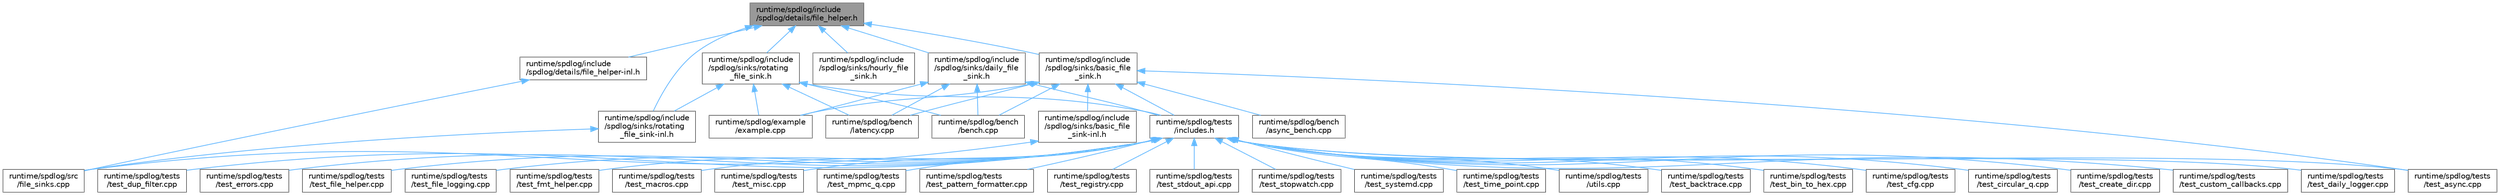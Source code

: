 digraph "runtime/spdlog/include/spdlog/details/file_helper.h"
{
 // LATEX_PDF_SIZE
  bgcolor="transparent";
  edge [fontname=Helvetica,fontsize=10,labelfontname=Helvetica,labelfontsize=10];
  node [fontname=Helvetica,fontsize=10,shape=box,height=0.2,width=0.4];
  Node1 [id="Node000001",label="runtime/spdlog/include\l/spdlog/details/file_helper.h",height=0.2,width=0.4,color="gray40", fillcolor="grey60", style="filled", fontcolor="black",tooltip=" "];
  Node1 -> Node2 [id="edge1_Node000001_Node000002",dir="back",color="steelblue1",style="solid",tooltip=" "];
  Node2 [id="Node000002",label="runtime/spdlog/include\l/spdlog/details/file_helper-inl.h",height=0.2,width=0.4,color="grey40", fillcolor="white", style="filled",URL="$file__helper-inl_8h.html",tooltip=" "];
  Node2 -> Node3 [id="edge2_Node000002_Node000003",dir="back",color="steelblue1",style="solid",tooltip=" "];
  Node3 [id="Node000003",label="runtime/spdlog/src\l/file_sinks.cpp",height=0.2,width=0.4,color="grey40", fillcolor="white", style="filled",URL="$file__sinks_8cpp.html",tooltip=" "];
  Node1 -> Node4 [id="edge3_Node000001_Node000004",dir="back",color="steelblue1",style="solid",tooltip=" "];
  Node4 [id="Node000004",label="runtime/spdlog/include\l/spdlog/sinks/basic_file\l_sink.h",height=0.2,width=0.4,color="grey40", fillcolor="white", style="filled",URL="$basic__file__sink_8h.html",tooltip=" "];
  Node4 -> Node5 [id="edge4_Node000004_Node000005",dir="back",color="steelblue1",style="solid",tooltip=" "];
  Node5 [id="Node000005",label="runtime/spdlog/bench\l/async_bench.cpp",height=0.2,width=0.4,color="grey40", fillcolor="white", style="filled",URL="$async__bench_8cpp.html",tooltip=" "];
  Node4 -> Node6 [id="edge5_Node000004_Node000006",dir="back",color="steelblue1",style="solid",tooltip=" "];
  Node6 [id="Node000006",label="runtime/spdlog/bench\l/bench.cpp",height=0.2,width=0.4,color="grey40", fillcolor="white", style="filled",URL="$bench_8cpp.html",tooltip=" "];
  Node4 -> Node7 [id="edge6_Node000004_Node000007",dir="back",color="steelblue1",style="solid",tooltip=" "];
  Node7 [id="Node000007",label="runtime/spdlog/bench\l/latency.cpp",height=0.2,width=0.4,color="grey40", fillcolor="white", style="filled",URL="$latency_8cpp.html",tooltip=" "];
  Node4 -> Node8 [id="edge7_Node000004_Node000008",dir="back",color="steelblue1",style="solid",tooltip=" "];
  Node8 [id="Node000008",label="runtime/spdlog/example\l/example.cpp",height=0.2,width=0.4,color="grey40", fillcolor="white", style="filled",URL="$example_8cpp.html",tooltip=" "];
  Node4 -> Node9 [id="edge8_Node000004_Node000009",dir="back",color="steelblue1",style="solid",tooltip=" "];
  Node9 [id="Node000009",label="runtime/spdlog/include\l/spdlog/sinks/basic_file\l_sink-inl.h",height=0.2,width=0.4,color="grey40", fillcolor="white", style="filled",URL="$basic__file__sink-inl_8h.html",tooltip=" "];
  Node9 -> Node3 [id="edge9_Node000009_Node000003",dir="back",color="steelblue1",style="solid",tooltip=" "];
  Node4 -> Node10 [id="edge10_Node000004_Node000010",dir="back",color="steelblue1",style="solid",tooltip=" "];
  Node10 [id="Node000010",label="runtime/spdlog/tests\l/includes.h",height=0.2,width=0.4,color="grey40", fillcolor="white", style="filled",URL="$includes_8h.html",tooltip=" "];
  Node10 -> Node11 [id="edge11_Node000010_Node000011",dir="back",color="steelblue1",style="solid",tooltip=" "];
  Node11 [id="Node000011",label="runtime/spdlog/tests\l/test_async.cpp",height=0.2,width=0.4,color="grey40", fillcolor="white", style="filled",URL="$test__async_8cpp.html",tooltip=" "];
  Node10 -> Node12 [id="edge12_Node000010_Node000012",dir="back",color="steelblue1",style="solid",tooltip=" "];
  Node12 [id="Node000012",label="runtime/spdlog/tests\l/test_backtrace.cpp",height=0.2,width=0.4,color="grey40", fillcolor="white", style="filled",URL="$test__backtrace_8cpp.html",tooltip=" "];
  Node10 -> Node13 [id="edge13_Node000010_Node000013",dir="back",color="steelblue1",style="solid",tooltip=" "];
  Node13 [id="Node000013",label="runtime/spdlog/tests\l/test_bin_to_hex.cpp",height=0.2,width=0.4,color="grey40", fillcolor="white", style="filled",URL="$test__bin__to__hex_8cpp.html",tooltip=" "];
  Node10 -> Node14 [id="edge14_Node000010_Node000014",dir="back",color="steelblue1",style="solid",tooltip=" "];
  Node14 [id="Node000014",label="runtime/spdlog/tests\l/test_cfg.cpp",height=0.2,width=0.4,color="grey40", fillcolor="white", style="filled",URL="$test__cfg_8cpp.html",tooltip=" "];
  Node10 -> Node15 [id="edge15_Node000010_Node000015",dir="back",color="steelblue1",style="solid",tooltip=" "];
  Node15 [id="Node000015",label="runtime/spdlog/tests\l/test_circular_q.cpp",height=0.2,width=0.4,color="grey40", fillcolor="white", style="filled",URL="$test__circular__q_8cpp.html",tooltip=" "];
  Node10 -> Node16 [id="edge16_Node000010_Node000016",dir="back",color="steelblue1",style="solid",tooltip=" "];
  Node16 [id="Node000016",label="runtime/spdlog/tests\l/test_create_dir.cpp",height=0.2,width=0.4,color="grey40", fillcolor="white", style="filled",URL="$test__create__dir_8cpp.html",tooltip=" "];
  Node10 -> Node17 [id="edge17_Node000010_Node000017",dir="back",color="steelblue1",style="solid",tooltip=" "];
  Node17 [id="Node000017",label="runtime/spdlog/tests\l/test_custom_callbacks.cpp",height=0.2,width=0.4,color="grey40", fillcolor="white", style="filled",URL="$test__custom__callbacks_8cpp.html",tooltip=" "];
  Node10 -> Node18 [id="edge18_Node000010_Node000018",dir="back",color="steelblue1",style="solid",tooltip=" "];
  Node18 [id="Node000018",label="runtime/spdlog/tests\l/test_daily_logger.cpp",height=0.2,width=0.4,color="grey40", fillcolor="white", style="filled",URL="$test__daily__logger_8cpp.html",tooltip=" "];
  Node10 -> Node19 [id="edge19_Node000010_Node000019",dir="back",color="steelblue1",style="solid",tooltip=" "];
  Node19 [id="Node000019",label="runtime/spdlog/tests\l/test_dup_filter.cpp",height=0.2,width=0.4,color="grey40", fillcolor="white", style="filled",URL="$test__dup__filter_8cpp.html",tooltip=" "];
  Node10 -> Node20 [id="edge20_Node000010_Node000020",dir="back",color="steelblue1",style="solid",tooltip=" "];
  Node20 [id="Node000020",label="runtime/spdlog/tests\l/test_errors.cpp",height=0.2,width=0.4,color="grey40", fillcolor="white", style="filled",URL="$test__errors_8cpp.html",tooltip=" "];
  Node10 -> Node21 [id="edge21_Node000010_Node000021",dir="back",color="steelblue1",style="solid",tooltip=" "];
  Node21 [id="Node000021",label="runtime/spdlog/tests\l/test_file_helper.cpp",height=0.2,width=0.4,color="grey40", fillcolor="white", style="filled",URL="$test__file__helper_8cpp.html",tooltip=" "];
  Node10 -> Node22 [id="edge22_Node000010_Node000022",dir="back",color="steelblue1",style="solid",tooltip=" "];
  Node22 [id="Node000022",label="runtime/spdlog/tests\l/test_file_logging.cpp",height=0.2,width=0.4,color="grey40", fillcolor="white", style="filled",URL="$test__file__logging_8cpp.html",tooltip=" "];
  Node10 -> Node23 [id="edge23_Node000010_Node000023",dir="back",color="steelblue1",style="solid",tooltip=" "];
  Node23 [id="Node000023",label="runtime/spdlog/tests\l/test_fmt_helper.cpp",height=0.2,width=0.4,color="grey40", fillcolor="white", style="filled",URL="$test__fmt__helper_8cpp.html",tooltip=" "];
  Node10 -> Node24 [id="edge24_Node000010_Node000024",dir="back",color="steelblue1",style="solid",tooltip=" "];
  Node24 [id="Node000024",label="runtime/spdlog/tests\l/test_macros.cpp",height=0.2,width=0.4,color="grey40", fillcolor="white", style="filled",URL="$test__macros_8cpp.html",tooltip=" "];
  Node10 -> Node25 [id="edge25_Node000010_Node000025",dir="back",color="steelblue1",style="solid",tooltip=" "];
  Node25 [id="Node000025",label="runtime/spdlog/tests\l/test_misc.cpp",height=0.2,width=0.4,color="grey40", fillcolor="white", style="filled",URL="$test__misc_8cpp.html",tooltip=" "];
  Node10 -> Node26 [id="edge26_Node000010_Node000026",dir="back",color="steelblue1",style="solid",tooltip=" "];
  Node26 [id="Node000026",label="runtime/spdlog/tests\l/test_mpmc_q.cpp",height=0.2,width=0.4,color="grey40", fillcolor="white", style="filled",URL="$test__mpmc__q_8cpp.html",tooltip=" "];
  Node10 -> Node27 [id="edge27_Node000010_Node000027",dir="back",color="steelblue1",style="solid",tooltip=" "];
  Node27 [id="Node000027",label="runtime/spdlog/tests\l/test_pattern_formatter.cpp",height=0.2,width=0.4,color="grey40", fillcolor="white", style="filled",URL="$test__pattern__formatter_8cpp.html",tooltip=" "];
  Node10 -> Node28 [id="edge28_Node000010_Node000028",dir="back",color="steelblue1",style="solid",tooltip=" "];
  Node28 [id="Node000028",label="runtime/spdlog/tests\l/test_registry.cpp",height=0.2,width=0.4,color="grey40", fillcolor="white", style="filled",URL="$test__registry_8cpp.html",tooltip=" "];
  Node10 -> Node29 [id="edge29_Node000010_Node000029",dir="back",color="steelblue1",style="solid",tooltip=" "];
  Node29 [id="Node000029",label="runtime/spdlog/tests\l/test_stdout_api.cpp",height=0.2,width=0.4,color="grey40", fillcolor="white", style="filled",URL="$test__stdout__api_8cpp.html",tooltip=" "];
  Node10 -> Node30 [id="edge30_Node000010_Node000030",dir="back",color="steelblue1",style="solid",tooltip=" "];
  Node30 [id="Node000030",label="runtime/spdlog/tests\l/test_stopwatch.cpp",height=0.2,width=0.4,color="grey40", fillcolor="white", style="filled",URL="$test__stopwatch_8cpp.html",tooltip=" "];
  Node10 -> Node31 [id="edge31_Node000010_Node000031",dir="back",color="steelblue1",style="solid",tooltip=" "];
  Node31 [id="Node000031",label="runtime/spdlog/tests\l/test_systemd.cpp",height=0.2,width=0.4,color="grey40", fillcolor="white", style="filled",URL="$test__systemd_8cpp.html",tooltip=" "];
  Node10 -> Node32 [id="edge32_Node000010_Node000032",dir="back",color="steelblue1",style="solid",tooltip=" "];
  Node32 [id="Node000032",label="runtime/spdlog/tests\l/test_time_point.cpp",height=0.2,width=0.4,color="grey40", fillcolor="white", style="filled",URL="$test__time__point_8cpp.html",tooltip=" "];
  Node10 -> Node33 [id="edge33_Node000010_Node000033",dir="back",color="steelblue1",style="solid",tooltip=" "];
  Node33 [id="Node000033",label="runtime/spdlog/tests\l/utils.cpp",height=0.2,width=0.4,color="grey40", fillcolor="white", style="filled",URL="$utils_8cpp.html",tooltip=" "];
  Node4 -> Node11 [id="edge34_Node000004_Node000011",dir="back",color="steelblue1",style="solid",tooltip=" "];
  Node1 -> Node34 [id="edge35_Node000001_Node000034",dir="back",color="steelblue1",style="solid",tooltip=" "];
  Node34 [id="Node000034",label="runtime/spdlog/include\l/spdlog/sinks/daily_file\l_sink.h",height=0.2,width=0.4,color="grey40", fillcolor="white", style="filled",URL="$daily__file__sink_8h.html",tooltip=" "];
  Node34 -> Node6 [id="edge36_Node000034_Node000006",dir="back",color="steelblue1",style="solid",tooltip=" "];
  Node34 -> Node7 [id="edge37_Node000034_Node000007",dir="back",color="steelblue1",style="solid",tooltip=" "];
  Node34 -> Node8 [id="edge38_Node000034_Node000008",dir="back",color="steelblue1",style="solid",tooltip=" "];
  Node34 -> Node10 [id="edge39_Node000034_Node000010",dir="back",color="steelblue1",style="solid",tooltip=" "];
  Node1 -> Node35 [id="edge40_Node000001_Node000035",dir="back",color="steelblue1",style="solid",tooltip=" "];
  Node35 [id="Node000035",label="runtime/spdlog/include\l/spdlog/sinks/hourly_file\l_sink.h",height=0.2,width=0.4,color="grey40", fillcolor="white", style="filled",URL="$hourly__file__sink_8h.html",tooltip=" "];
  Node1 -> Node36 [id="edge41_Node000001_Node000036",dir="back",color="steelblue1",style="solid",tooltip=" "];
  Node36 [id="Node000036",label="runtime/spdlog/include\l/spdlog/sinks/rotating\l_file_sink-inl.h",height=0.2,width=0.4,color="grey40", fillcolor="white", style="filled",URL="$rotating__file__sink-inl_8h.html",tooltip=" "];
  Node36 -> Node3 [id="edge42_Node000036_Node000003",dir="back",color="steelblue1",style="solid",tooltip=" "];
  Node1 -> Node37 [id="edge43_Node000001_Node000037",dir="back",color="steelblue1",style="solid",tooltip=" "];
  Node37 [id="Node000037",label="runtime/spdlog/include\l/spdlog/sinks/rotating\l_file_sink.h",height=0.2,width=0.4,color="grey40", fillcolor="white", style="filled",URL="$rotating__file__sink_8h.html",tooltip=" "];
  Node37 -> Node6 [id="edge44_Node000037_Node000006",dir="back",color="steelblue1",style="solid",tooltip=" "];
  Node37 -> Node7 [id="edge45_Node000037_Node000007",dir="back",color="steelblue1",style="solid",tooltip=" "];
  Node37 -> Node8 [id="edge46_Node000037_Node000008",dir="back",color="steelblue1",style="solid",tooltip=" "];
  Node37 -> Node36 [id="edge47_Node000037_Node000036",dir="back",color="steelblue1",style="solid",tooltip=" "];
  Node37 -> Node10 [id="edge48_Node000037_Node000010",dir="back",color="steelblue1",style="solid",tooltip=" "];
}
